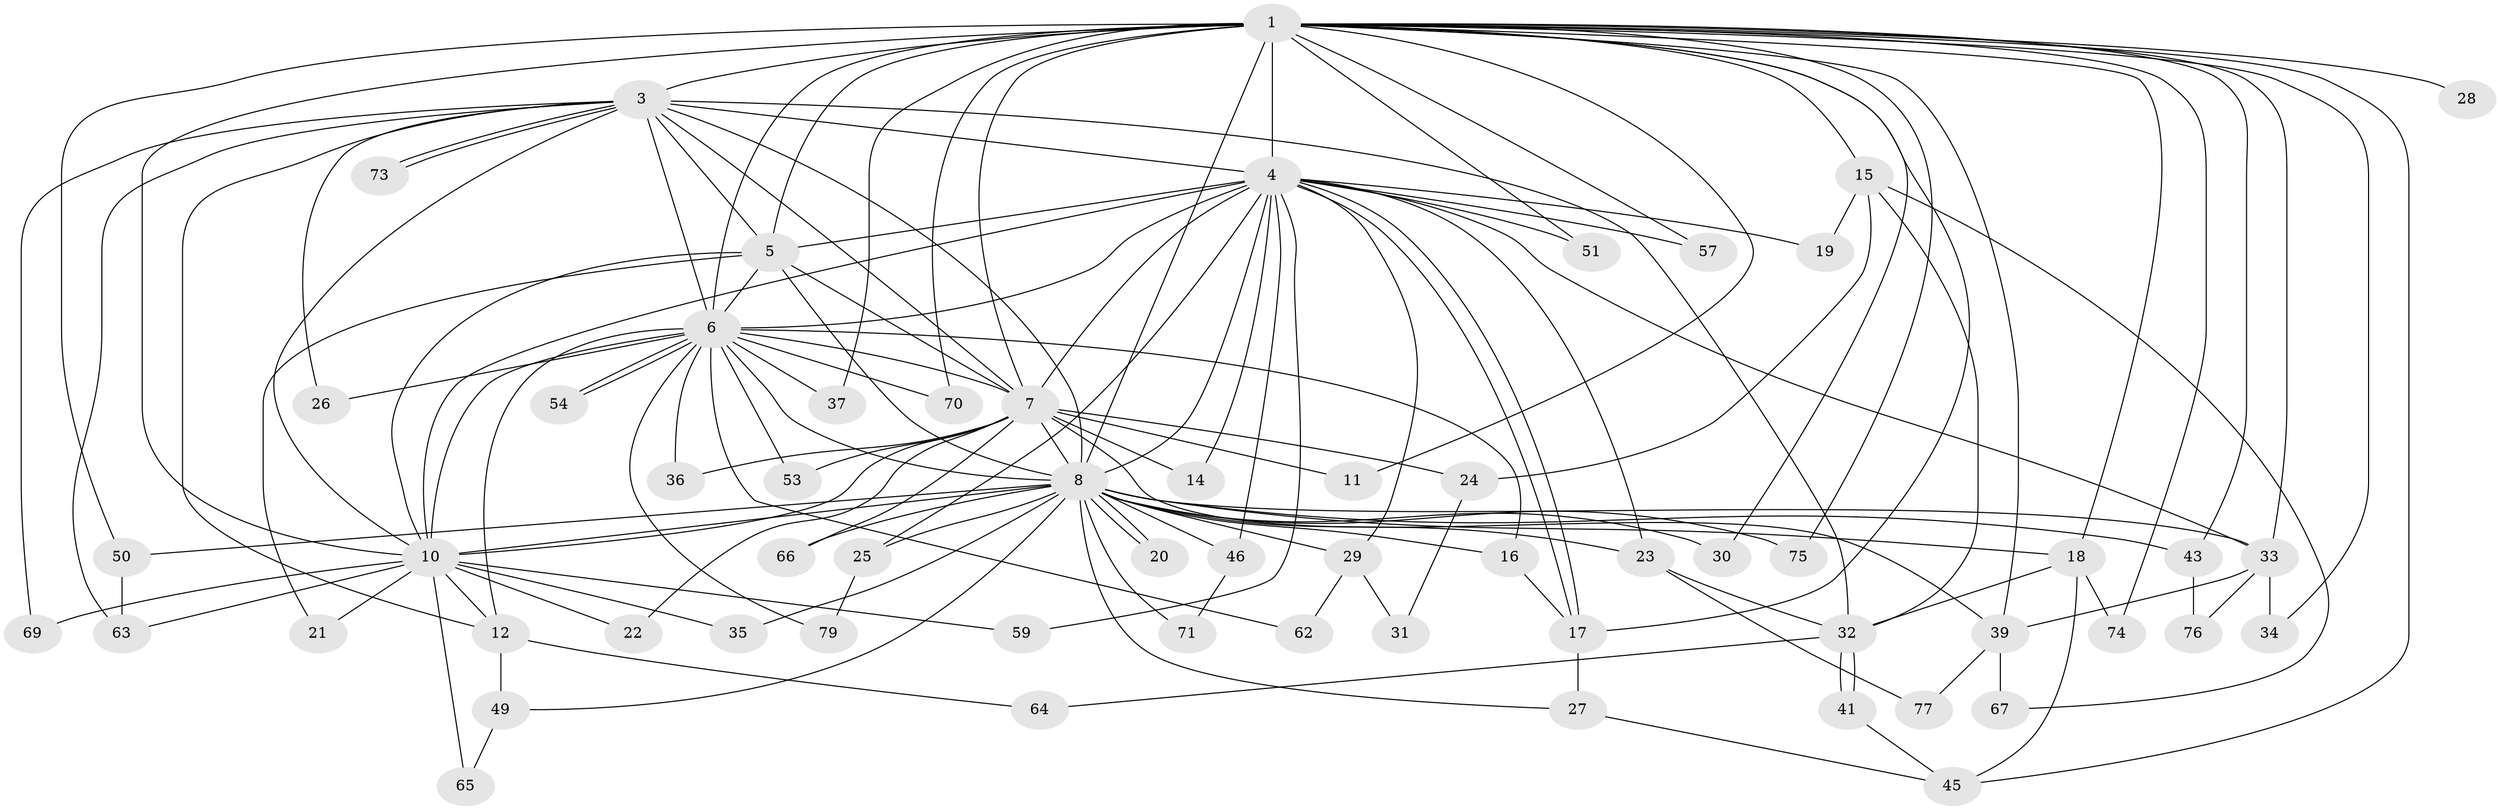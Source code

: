 // original degree distribution, {21: 0.025, 19: 0.0375, 16: 0.0125, 22: 0.0125, 10: 0.0125, 20: 0.0125, 18: 0.0125, 2: 0.5625, 6: 0.025, 7: 0.025, 3: 0.1875, 4: 0.075}
// Generated by graph-tools (version 1.1) at 2025/41/03/06/25 10:41:32]
// undirected, 61 vertices, 142 edges
graph export_dot {
graph [start="1"]
  node [color=gray90,style=filled];
  1 [super="+2"];
  3 [super="+13"];
  4 [super="+52"];
  5;
  6 [super="+55"];
  7 [super="+38"];
  8 [super="+9"];
  10 [super="+56"];
  11;
  12 [super="+68"];
  14;
  15 [super="+40"];
  16 [super="+80"];
  17 [super="+60"];
  18 [super="+58"];
  19;
  20;
  21;
  22;
  23;
  24;
  25;
  26;
  27;
  28;
  29 [super="+48"];
  30;
  31;
  32 [super="+47"];
  33 [super="+42"];
  34;
  35;
  36;
  37;
  39 [super="+44"];
  41 [super="+78"];
  43;
  45 [super="+61"];
  46;
  49;
  50;
  51;
  53;
  54;
  57;
  59;
  62;
  63 [super="+72"];
  64;
  65;
  66;
  67;
  69;
  70;
  71;
  73;
  74;
  75;
  76;
  77;
  79;
  1 -- 3 [weight=2];
  1 -- 4 [weight=2];
  1 -- 5 [weight=2];
  1 -- 6 [weight=2];
  1 -- 7 [weight=2];
  1 -- 8 [weight=4];
  1 -- 10 [weight=3];
  1 -- 11;
  1 -- 28 [weight=2];
  1 -- 34;
  1 -- 39;
  1 -- 43;
  1 -- 45;
  1 -- 57;
  1 -- 70;
  1 -- 74;
  1 -- 75;
  1 -- 15 [weight=2];
  1 -- 18;
  1 -- 30;
  1 -- 33;
  1 -- 37;
  1 -- 50;
  1 -- 51;
  1 -- 17;
  3 -- 4;
  3 -- 5;
  3 -- 6;
  3 -- 7;
  3 -- 8 [weight=2];
  3 -- 10;
  3 -- 26;
  3 -- 32;
  3 -- 69;
  3 -- 73;
  3 -- 73;
  3 -- 12;
  3 -- 63;
  4 -- 5;
  4 -- 6;
  4 -- 7 [weight=2];
  4 -- 8 [weight=2];
  4 -- 10;
  4 -- 14;
  4 -- 17;
  4 -- 17;
  4 -- 19;
  4 -- 23;
  4 -- 25;
  4 -- 29;
  4 -- 46;
  4 -- 51;
  4 -- 57;
  4 -- 59;
  4 -- 33;
  5 -- 6;
  5 -- 7;
  5 -- 8 [weight=2];
  5 -- 10;
  5 -- 21;
  6 -- 7;
  6 -- 8 [weight=3];
  6 -- 10;
  6 -- 12 [weight=2];
  6 -- 16;
  6 -- 26;
  6 -- 36;
  6 -- 37;
  6 -- 53;
  6 -- 54;
  6 -- 54;
  6 -- 62;
  6 -- 70;
  6 -- 79;
  7 -- 8 [weight=3];
  7 -- 10;
  7 -- 11;
  7 -- 14;
  7 -- 22;
  7 -- 24;
  7 -- 36;
  7 -- 39;
  7 -- 53;
  7 -- 66;
  8 -- 10 [weight=2];
  8 -- 20;
  8 -- 20;
  8 -- 25;
  8 -- 30;
  8 -- 33;
  8 -- 46;
  8 -- 49;
  8 -- 50;
  8 -- 66;
  8 -- 71;
  8 -- 75;
  8 -- 16;
  8 -- 18;
  8 -- 23;
  8 -- 27;
  8 -- 29 [weight=2];
  8 -- 35;
  8 -- 43;
  10 -- 12;
  10 -- 21;
  10 -- 22;
  10 -- 35;
  10 -- 59;
  10 -- 63;
  10 -- 65;
  10 -- 69;
  12 -- 49;
  12 -- 64;
  15 -- 19;
  15 -- 24;
  15 -- 67;
  15 -- 32;
  16 -- 17;
  17 -- 27;
  18 -- 32;
  18 -- 74;
  18 -- 45;
  23 -- 32;
  23 -- 77;
  24 -- 31;
  25 -- 79;
  27 -- 45;
  29 -- 31;
  29 -- 62;
  32 -- 41;
  32 -- 41;
  32 -- 64;
  33 -- 34;
  33 -- 76;
  33 -- 39;
  39 -- 67;
  39 -- 77;
  41 -- 45;
  43 -- 76;
  46 -- 71;
  49 -- 65;
  50 -- 63;
}
